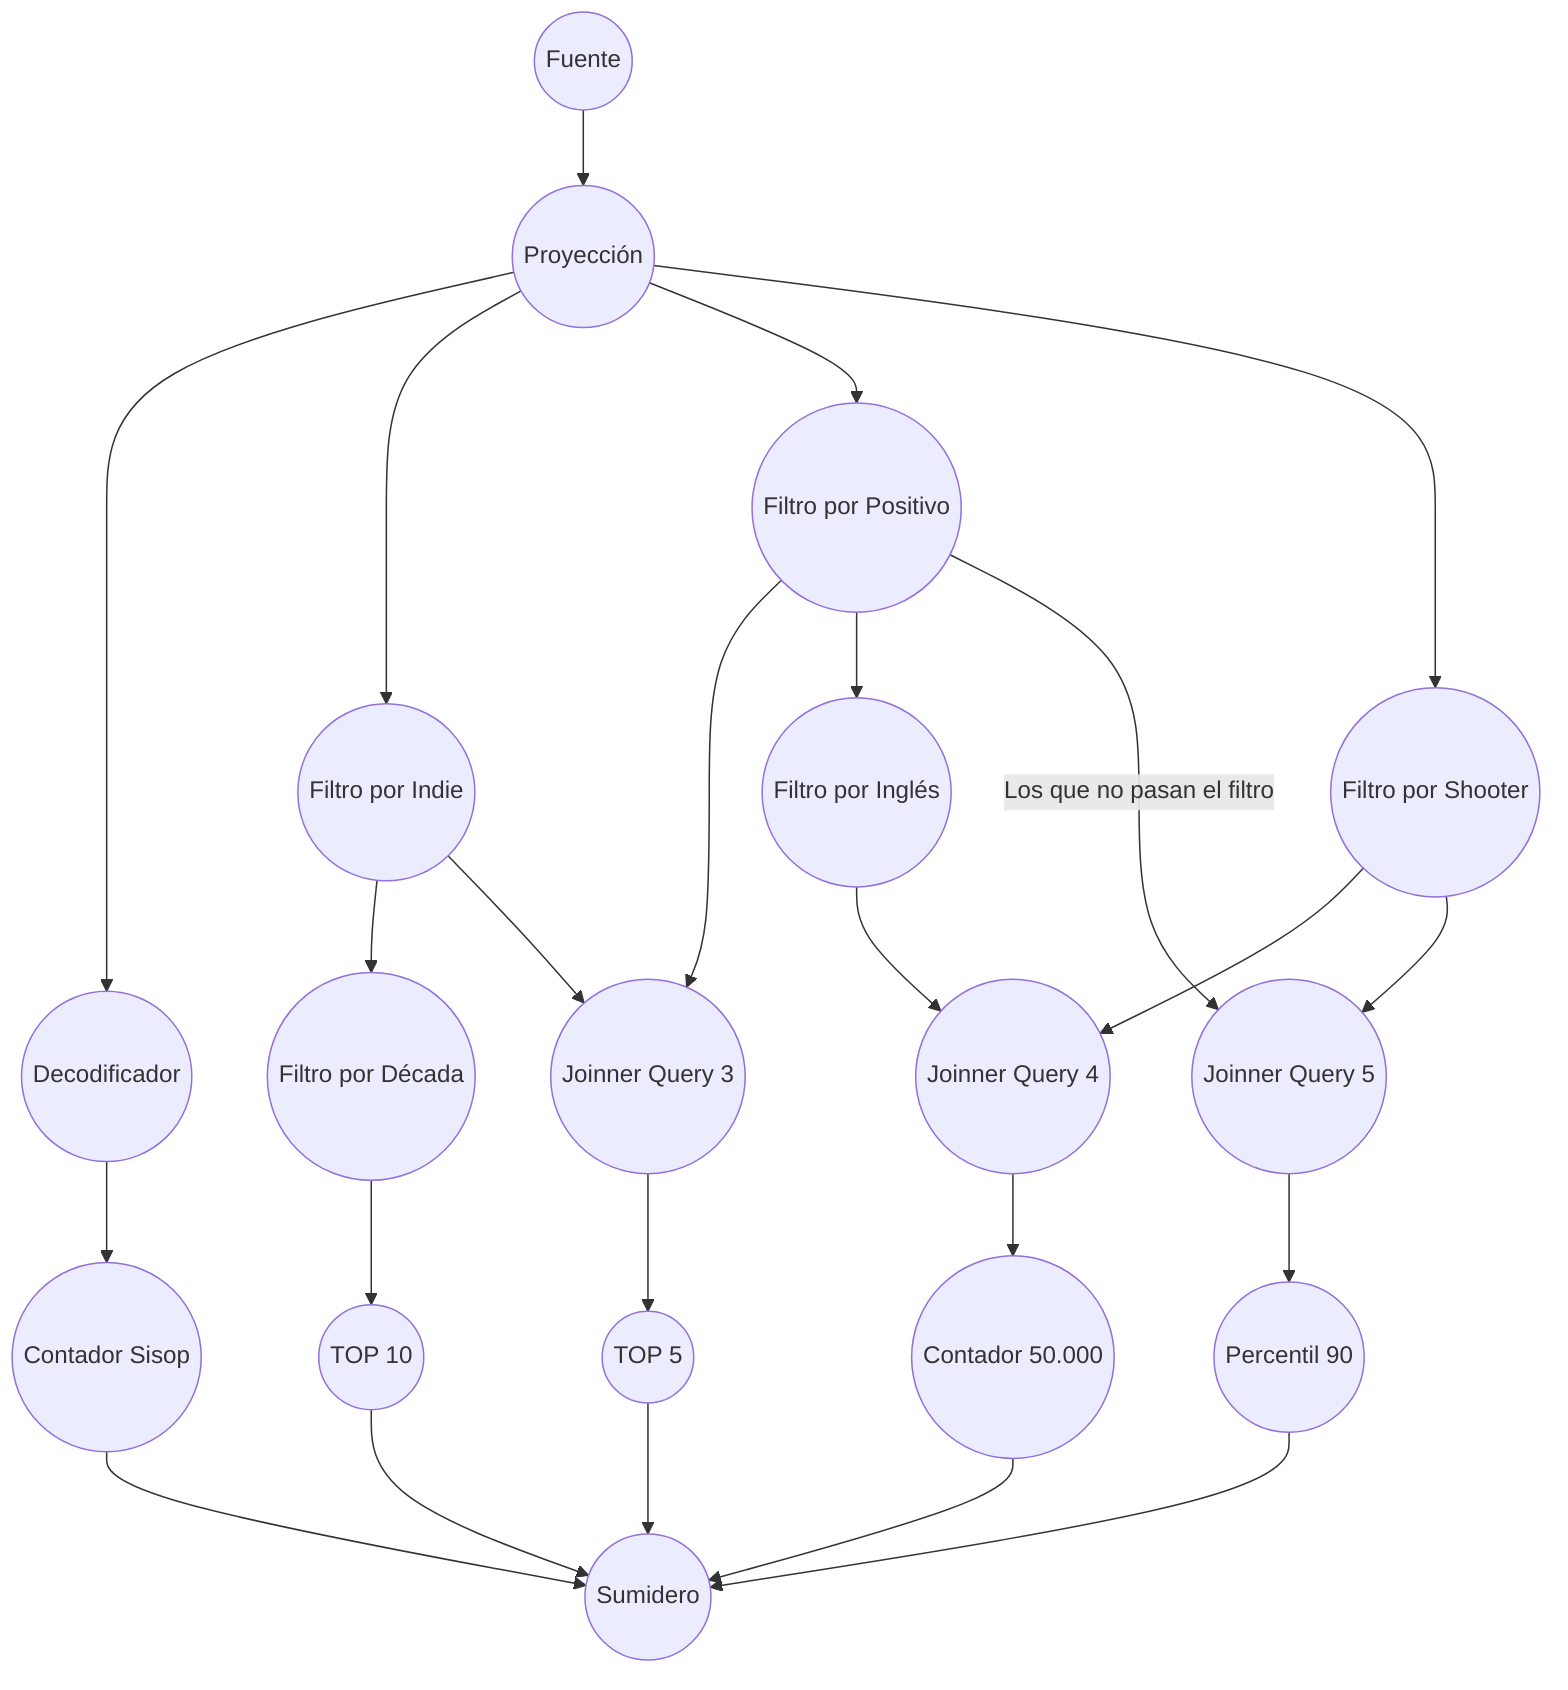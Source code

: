 graph TD;
    %% Standart definitions
    fuente(("            Fuente            "));
    sumidero(("            Sumidero            "));

    %% Controllers
    %% Without state
    proy(("           Proyección            "));
    filDec(("     Filtro por Década     "));
    filIndie(("     Filtro por Indie     "));
    filShooter(("   Filtro por Shooter   "));
    filPos(("     Filtro por Positivo     "));
    filEng(("     Filtro por Inglés     "));
    deco(("        Decodificador        "));

    %% With State
    counter(("     Contador Sisop     "));
    top10(("            TOP 10            "));
    top5(("            TOP 5            "));
    count(("     Contador 50.000     "));
    per90(("        Percentil 90        "));
    joinnerQ3(("    Joinner Query 3    "));
    joinnerQ4(("    Joinner Query 4    "));
    joinnerQ5(("    Joinner Query 5    "));

    fuente --> proy
    %% Query 1
    proy --> deco
    deco --> counter
    counter --> sumidero

    %% Query 2
    proy --> filIndie
    filIndie --> filDec
    filDec --> top10
    top10 --> sumidero

    %% Query 3
    proy --> filPos
    filPos --> joinnerQ3
    filIndie --> joinnerQ3
    joinnerQ3 --> top5
    top5 --> sumidero

    %% Query 4
    proy --> filShooter
    filShooter --> joinnerQ4
    filPos --> filEng
    filEng --> joinnerQ4
    joinnerQ4 --> count
    count --> sumidero

    %% Query 5
    filShooter --> joinnerQ5
    filPos -->|Los que no pasan el filtro| joinnerQ5
    joinnerQ5 --> per90
    per90 --> sumidero